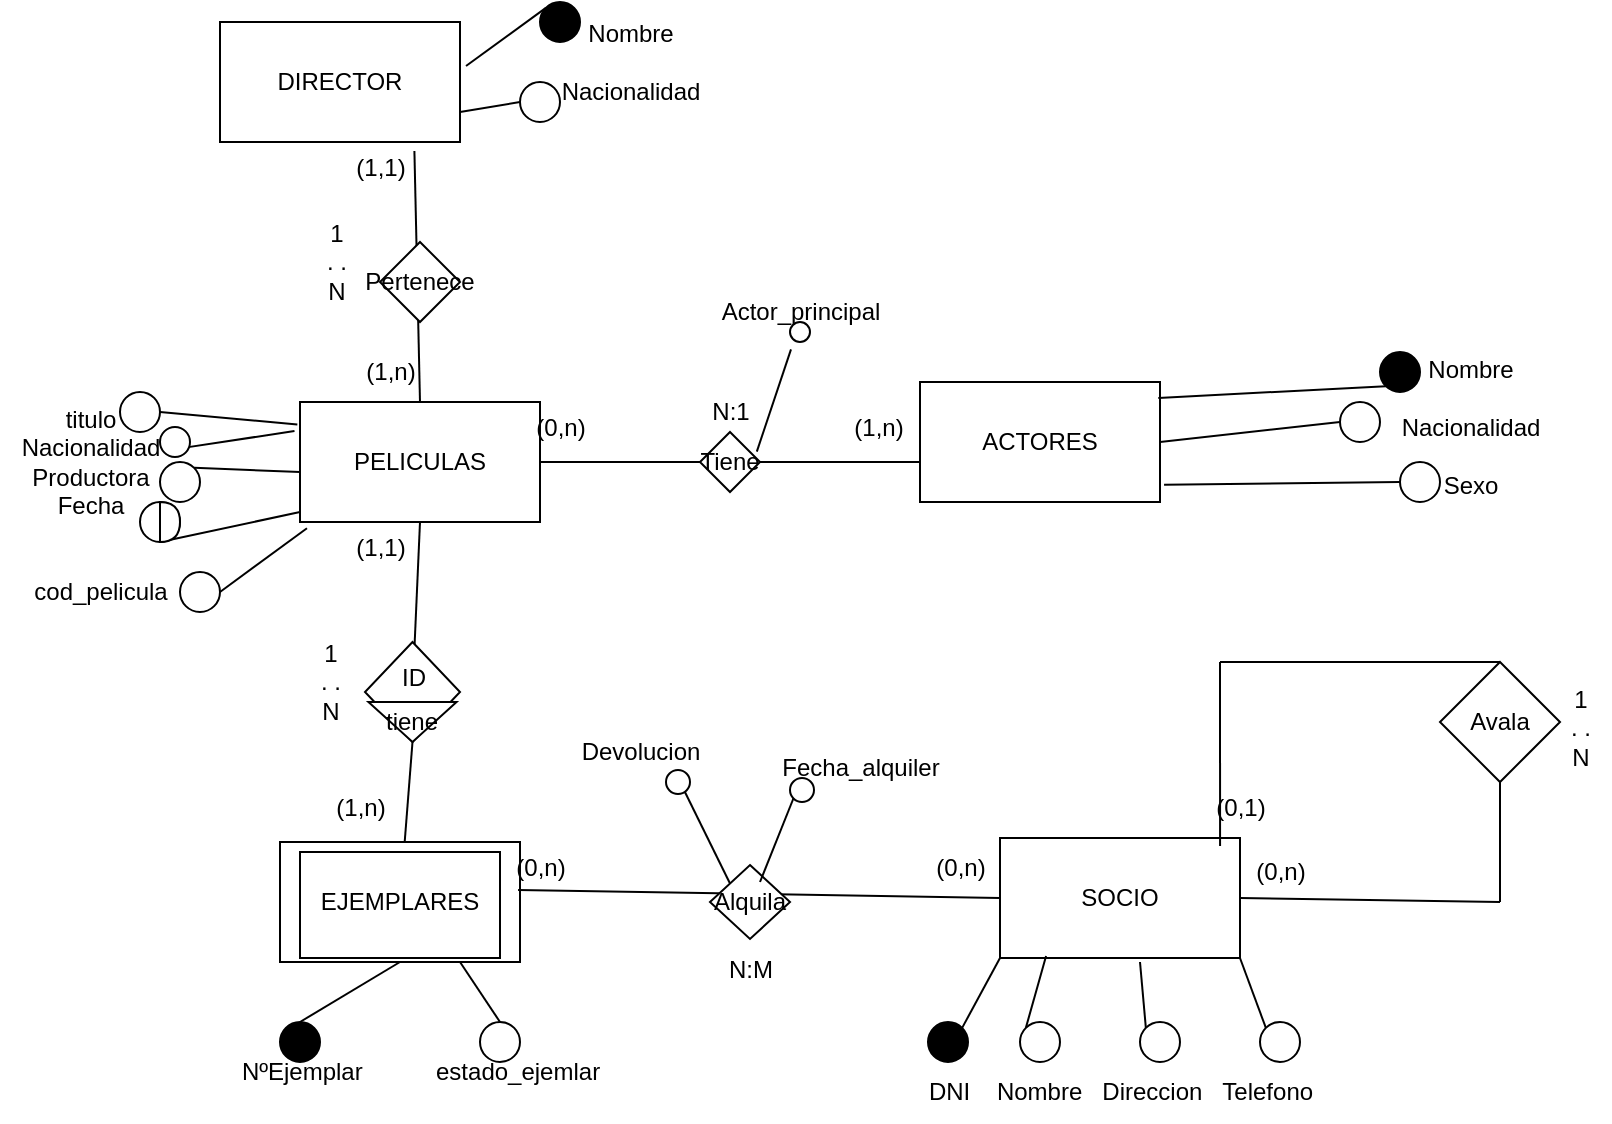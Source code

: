 <mxfile version="24.7.16">
  <diagram name="Página-1" id="RYaDu93JRH5T1yxg-O5U">
    <mxGraphModel dx="1134" dy="1034" grid="1" gridSize="10" guides="1" tooltips="1" connect="1" arrows="1" fold="1" page="1" pageScale="1" pageWidth="827" pageHeight="1169" math="0" shadow="0">
      <root>
        <mxCell id="0" />
        <mxCell id="1" parent="0" />
        <mxCell id="RigSfvIxKnmACGcDbRm8-1" value="PELICULAS" style="whiteSpace=wrap;html=1;" vertex="1" parent="1">
          <mxGeometry x="150" y="220" width="120" height="60" as="geometry" />
        </mxCell>
        <mxCell id="RigSfvIxKnmACGcDbRm8-3" value="DIRECTOR" style="whiteSpace=wrap;html=1;" vertex="1" parent="1">
          <mxGeometry x="110" y="30" width="120" height="60" as="geometry" />
        </mxCell>
        <mxCell id="RigSfvIxKnmACGcDbRm8-4" value="EJEMPLARES" style="whiteSpace=wrap;html=1;" vertex="1" parent="1">
          <mxGeometry x="140" y="440" width="120" height="60" as="geometry" />
        </mxCell>
        <mxCell id="RigSfvIxKnmACGcDbRm8-5" value="SOCIO" style="whiteSpace=wrap;html=1;" vertex="1" parent="1">
          <mxGeometry x="500" y="438" width="120" height="60" as="geometry" />
        </mxCell>
        <mxCell id="RigSfvIxKnmACGcDbRm8-6" value="ACTORES" style="whiteSpace=wrap;html=1;" vertex="1" parent="1">
          <mxGeometry x="460" y="210" width="120" height="60" as="geometry" />
        </mxCell>
        <mxCell id="RigSfvIxKnmACGcDbRm8-7" value="titulo&lt;div&gt;Nacionalidad&lt;/div&gt;&lt;div&gt;Productora&lt;/div&gt;&lt;div&gt;Fecha&lt;/div&gt;" style="text;html=1;align=center;verticalAlign=middle;resizable=0;points=[];autosize=1;strokeColor=none;fillColor=none;" vertex="1" parent="1">
          <mxGeometry y="215" width="90" height="70" as="geometry" />
        </mxCell>
        <mxCell id="RigSfvIxKnmACGcDbRm8-8" value="" style="endArrow=none;html=1;rounded=0;entryX=-0.023;entryY=0.242;entryDx=0;entryDy=0;entryPerimeter=0;" edge="1" parent="1" source="RigSfvIxKnmACGcDbRm8-7" target="RigSfvIxKnmACGcDbRm8-1">
          <mxGeometry width="50" height="50" relative="1" as="geometry">
            <mxPoint x="60" y="300" as="sourcePoint" />
            <mxPoint x="110" y="250" as="targetPoint" />
          </mxGeometry>
        </mxCell>
        <mxCell id="RigSfvIxKnmACGcDbRm8-9" value="" style="ellipse;whiteSpace=wrap;html=1;aspect=fixed;strokeColor=#000000;fillColor=#FFFFFF;" vertex="1" parent="1">
          <mxGeometry x="60" y="215" width="20" height="20" as="geometry" />
        </mxCell>
        <mxCell id="RigSfvIxKnmACGcDbRm8-10" value="" style="ellipse;whiteSpace=wrap;html=1;aspect=fixed;" vertex="1" parent="1">
          <mxGeometry x="80" y="232.5" width="15" height="15" as="geometry" />
        </mxCell>
        <mxCell id="RigSfvIxKnmACGcDbRm8-11" value="" style="ellipse;whiteSpace=wrap;html=1;aspect=fixed;" vertex="1" parent="1">
          <mxGeometry x="80" y="250" width="20" height="20" as="geometry" />
        </mxCell>
        <mxCell id="RigSfvIxKnmACGcDbRm8-12" value="" style="ellipse;whiteSpace=wrap;html=1;aspect=fixed;" vertex="1" parent="1">
          <mxGeometry x="70" y="270" width="20" height="20" as="geometry" />
        </mxCell>
        <mxCell id="RigSfvIxKnmACGcDbRm8-13" value="" style="endArrow=none;html=1;rounded=0;entryX=-0.011;entryY=0.187;entryDx=0;entryDy=0;entryPerimeter=0;exitX=1;exitY=0.5;exitDx=0;exitDy=0;" edge="1" parent="1" source="RigSfvIxKnmACGcDbRm8-9" target="RigSfvIxKnmACGcDbRm8-1">
          <mxGeometry width="50" height="50" relative="1" as="geometry">
            <mxPoint x="100" y="253" as="sourcePoint" />
            <mxPoint x="157" y="245" as="targetPoint" />
          </mxGeometry>
        </mxCell>
        <mxCell id="RigSfvIxKnmACGcDbRm8-14" value="" style="endArrow=none;html=1;rounded=0;exitX=1;exitY=0;exitDx=0;exitDy=0;" edge="1" parent="1" source="RigSfvIxKnmACGcDbRm8-11">
          <mxGeometry width="50" height="50" relative="1" as="geometry">
            <mxPoint x="110" y="263" as="sourcePoint" />
            <mxPoint x="150" y="255" as="targetPoint" />
          </mxGeometry>
        </mxCell>
        <mxCell id="RigSfvIxKnmACGcDbRm8-16" value="" style="endArrow=none;html=1;rounded=0;exitX=0.5;exitY=1;exitDx=0;exitDy=0;" edge="1" parent="1" source="RigSfvIxKnmACGcDbRm8-12">
          <mxGeometry width="50" height="50" relative="1" as="geometry">
            <mxPoint x="130" y="283" as="sourcePoint" />
            <mxPoint x="150" y="275" as="targetPoint" />
          </mxGeometry>
        </mxCell>
        <mxCell id="RigSfvIxKnmACGcDbRm8-17" value="" style="shape=or;whiteSpace=wrap;html=1;fillColor=#FFFFFF;" vertex="1" parent="1">
          <mxGeometry x="80" y="270" width="10" height="20" as="geometry" />
        </mxCell>
        <mxCell id="RigSfvIxKnmACGcDbRm8-19" value="Nombre&lt;div&gt;&lt;span style=&quot;background-color: initial;&quot;&gt;&lt;br&gt;&lt;/span&gt;&lt;/div&gt;&lt;div&gt;&lt;span style=&quot;background-color: initial;&quot;&gt;Nacionalidad&lt;/span&gt;&lt;/div&gt;&lt;div&gt;&lt;br&gt;&lt;div&gt;Sexo&lt;/div&gt;&lt;/div&gt;&lt;div&gt;&lt;br&gt;&lt;/div&gt;" style="text;html=1;align=center;verticalAlign=middle;resizable=0;points=[];autosize=1;strokeColor=none;fillColor=none;" vertex="1" parent="1">
          <mxGeometry x="690" y="190" width="90" height="100" as="geometry" />
        </mxCell>
        <mxCell id="RigSfvIxKnmACGcDbRm8-20" value="" style="endArrow=none;html=1;rounded=0;exitX=0.993;exitY=0.133;exitDx=0;exitDy=0;exitPerimeter=0;entryX=0;entryY=1;entryDx=0;entryDy=0;" edge="1" parent="1" source="RigSfvIxKnmACGcDbRm8-6" target="RigSfvIxKnmACGcDbRm8-21">
          <mxGeometry width="50" height="50" relative="1" as="geometry">
            <mxPoint x="570" y="330" as="sourcePoint" />
            <mxPoint x="640" y="218" as="targetPoint" />
          </mxGeometry>
        </mxCell>
        <mxCell id="RigSfvIxKnmACGcDbRm8-21" value="" style="ellipse;whiteSpace=wrap;html=1;aspect=fixed;fillColor=#000000;" vertex="1" parent="1">
          <mxGeometry x="690" y="195" width="20" height="20" as="geometry" />
        </mxCell>
        <mxCell id="RigSfvIxKnmACGcDbRm8-22" value="" style="ellipse;whiteSpace=wrap;html=1;aspect=fixed;" vertex="1" parent="1">
          <mxGeometry x="670" y="220" width="20" height="20" as="geometry" />
        </mxCell>
        <mxCell id="RigSfvIxKnmACGcDbRm8-23" value="" style="ellipse;whiteSpace=wrap;html=1;aspect=fixed;" vertex="1" parent="1">
          <mxGeometry x="700" y="250" width="20" height="20" as="geometry" />
        </mxCell>
        <mxCell id="RigSfvIxKnmACGcDbRm8-24" value="" style="endArrow=none;html=1;rounded=0;exitX=1;exitY=0.5;exitDx=0;exitDy=0;entryX=0;entryY=0.5;entryDx=0;entryDy=0;" edge="1" parent="1" source="RigSfvIxKnmACGcDbRm8-6" target="RigSfvIxKnmACGcDbRm8-22">
          <mxGeometry width="50" height="50" relative="1" as="geometry">
            <mxPoint x="589" y="228" as="sourcePoint" />
            <mxPoint x="703" y="222" as="targetPoint" />
          </mxGeometry>
        </mxCell>
        <mxCell id="RigSfvIxKnmACGcDbRm8-25" value="" style="endArrow=none;html=1;rounded=0;exitX=1.017;exitY=0.857;exitDx=0;exitDy=0;exitPerimeter=0;entryX=0;entryY=0.5;entryDx=0;entryDy=0;" edge="1" parent="1" source="RigSfvIxKnmACGcDbRm8-6" target="RigSfvIxKnmACGcDbRm8-23">
          <mxGeometry width="50" height="50" relative="1" as="geometry">
            <mxPoint x="599" y="238" as="sourcePoint" />
            <mxPoint x="713" y="232" as="targetPoint" />
          </mxGeometry>
        </mxCell>
        <mxCell id="RigSfvIxKnmACGcDbRm8-26" value="" style="endArrow=none;html=1;rounded=0;exitX=1;exitY=0.5;exitDx=0;exitDy=0;entryX=0;entryY=0.667;entryDx=0;entryDy=0;entryPerimeter=0;" edge="1" parent="1" source="RigSfvIxKnmACGcDbRm8-27" target="RigSfvIxKnmACGcDbRm8-6">
          <mxGeometry width="50" height="50" relative="1" as="geometry">
            <mxPoint x="250" y="230" as="sourcePoint" />
            <mxPoint x="300" y="180" as="targetPoint" />
          </mxGeometry>
        </mxCell>
        <mxCell id="RigSfvIxKnmACGcDbRm8-28" value="" style="endArrow=none;html=1;rounded=0;exitX=1;exitY=0.5;exitDx=0;exitDy=0;entryX=0;entryY=0.5;entryDx=0;entryDy=0;" edge="1" parent="1" source="RigSfvIxKnmACGcDbRm8-1" target="RigSfvIxKnmACGcDbRm8-27">
          <mxGeometry width="50" height="50" relative="1" as="geometry">
            <mxPoint x="270" y="250" as="sourcePoint" />
            <mxPoint x="460" y="250" as="targetPoint" />
          </mxGeometry>
        </mxCell>
        <mxCell id="RigSfvIxKnmACGcDbRm8-27" value="Tiene" style="rhombus;whiteSpace=wrap;html=1;" vertex="1" parent="1">
          <mxGeometry x="350" y="235" width="30" height="30" as="geometry" />
        </mxCell>
        <mxCell id="RigSfvIxKnmACGcDbRm8-29" value="" style="endArrow=none;html=1;rounded=0;exitX=0.947;exitY=0.327;exitDx=0;exitDy=0;exitPerimeter=0;entryX=0.455;entryY=1.122;entryDx=0;entryDy=0;entryPerimeter=0;" edge="1" parent="1" source="RigSfvIxKnmACGcDbRm8-27" target="RigSfvIxKnmACGcDbRm8-31">
          <mxGeometry width="50" height="50" relative="1" as="geometry">
            <mxPoint x="390" y="260" as="sourcePoint" />
            <mxPoint x="390" y="220" as="targetPoint" />
          </mxGeometry>
        </mxCell>
        <mxCell id="RigSfvIxKnmACGcDbRm8-30" value="" style="ellipse;whiteSpace=wrap;html=1;aspect=fixed;" vertex="1" parent="1">
          <mxGeometry x="395" y="180" width="10" height="10" as="geometry" />
        </mxCell>
        <mxCell id="RigSfvIxKnmACGcDbRm8-31" value="Actor_principal" style="text;html=1;align=center;verticalAlign=middle;resizable=0;points=[];autosize=1;strokeColor=none;fillColor=none;" vertex="1" parent="1">
          <mxGeometry x="350" y="160" width="100" height="30" as="geometry" />
        </mxCell>
        <mxCell id="RigSfvIxKnmACGcDbRm8-32" value="(0,n)" style="text;html=1;align=center;verticalAlign=middle;resizable=0;points=[];autosize=1;strokeColor=none;fillColor=none;" vertex="1" parent="1">
          <mxGeometry x="255" y="218" width="50" height="30" as="geometry" />
        </mxCell>
        <mxCell id="RigSfvIxKnmACGcDbRm8-33" value="(1,n)" style="text;html=1;align=center;verticalAlign=middle;resizable=0;points=[];autosize=1;strokeColor=none;fillColor=none;" vertex="1" parent="1">
          <mxGeometry x="414" y="218" width="50" height="30" as="geometry" />
        </mxCell>
        <mxCell id="RigSfvIxKnmACGcDbRm8-34" value="N:1" style="text;html=1;align=center;verticalAlign=middle;resizable=0;points=[];autosize=1;strokeColor=none;fillColor=none;" vertex="1" parent="1">
          <mxGeometry x="345" y="210" width="40" height="30" as="geometry" />
        </mxCell>
        <mxCell id="RigSfvIxKnmACGcDbRm8-36" value="Nombre&lt;div&gt;&lt;br&gt;&lt;/div&gt;&lt;div&gt;Nacionalidad&lt;/div&gt;" style="text;html=1;align=center;verticalAlign=middle;resizable=0;points=[];autosize=1;strokeColor=none;fillColor=none;" vertex="1" parent="1">
          <mxGeometry x="270" y="20" width="90" height="60" as="geometry" />
        </mxCell>
        <mxCell id="RigSfvIxKnmACGcDbRm8-37" value="" style="ellipse;whiteSpace=wrap;html=1;aspect=fixed;fillColor=#000000;" vertex="1" parent="1">
          <mxGeometry x="270" y="20" width="20" height="20" as="geometry" />
        </mxCell>
        <mxCell id="RigSfvIxKnmACGcDbRm8-38" value="" style="ellipse;whiteSpace=wrap;html=1;aspect=fixed;" vertex="1" parent="1">
          <mxGeometry x="260" y="60" width="20" height="20" as="geometry" />
        </mxCell>
        <mxCell id="RigSfvIxKnmACGcDbRm8-41" value="" style="endArrow=none;html=1;rounded=0;exitX=1;exitY=0.75;exitDx=0;exitDy=0;entryX=0;entryY=0.5;entryDx=0;entryDy=0;" edge="1" parent="1" source="RigSfvIxKnmACGcDbRm8-3" target="RigSfvIxKnmACGcDbRm8-38">
          <mxGeometry width="50" height="50" relative="1" as="geometry">
            <mxPoint x="320" y="230" as="sourcePoint" />
            <mxPoint x="370" y="180" as="targetPoint" />
          </mxGeometry>
        </mxCell>
        <mxCell id="RigSfvIxKnmACGcDbRm8-42" value="" style="endArrow=none;html=1;rounded=0;exitX=1.025;exitY=0.367;exitDx=0;exitDy=0;entryX=0;entryY=0;entryDx=0;entryDy=0;exitPerimeter=0;" edge="1" parent="1" source="RigSfvIxKnmACGcDbRm8-3" target="RigSfvIxKnmACGcDbRm8-37">
          <mxGeometry width="50" height="50" relative="1" as="geometry">
            <mxPoint x="240" y="85" as="sourcePoint" />
            <mxPoint x="270" y="80" as="targetPoint" />
          </mxGeometry>
        </mxCell>
        <mxCell id="RigSfvIxKnmACGcDbRm8-43" value="" style="endArrow=none;html=1;rounded=0;entryX=0.81;entryY=1.075;entryDx=0;entryDy=0;entryPerimeter=0;exitX=0.5;exitY=0;exitDx=0;exitDy=0;" edge="1" parent="1" source="RigSfvIxKnmACGcDbRm8-1" target="RigSfvIxKnmACGcDbRm8-3">
          <mxGeometry width="50" height="50" relative="1" as="geometry">
            <mxPoint x="320" y="270" as="sourcePoint" />
            <mxPoint x="370" y="220" as="targetPoint" />
          </mxGeometry>
        </mxCell>
        <mxCell id="RigSfvIxKnmACGcDbRm8-44" value="Pertenece" style="rhombus;whiteSpace=wrap;html=1;" vertex="1" parent="1">
          <mxGeometry x="190" y="140" width="40" height="40" as="geometry" />
        </mxCell>
        <mxCell id="RigSfvIxKnmACGcDbRm8-45" value="(1,n)" style="text;html=1;align=center;verticalAlign=middle;resizable=0;points=[];autosize=1;strokeColor=none;fillColor=none;" vertex="1" parent="1">
          <mxGeometry x="170" y="190" width="50" height="30" as="geometry" />
        </mxCell>
        <mxCell id="RigSfvIxKnmACGcDbRm8-46" value="(1,1)" style="text;html=1;align=center;verticalAlign=middle;resizable=0;points=[];autosize=1;strokeColor=none;fillColor=none;" vertex="1" parent="1">
          <mxGeometry x="165" y="88" width="50" height="30" as="geometry" />
        </mxCell>
        <mxCell id="RigSfvIxKnmACGcDbRm8-47" value="1&lt;div&gt;. .&lt;/div&gt;&lt;div&gt;N&lt;/div&gt;" style="text;html=1;align=center;verticalAlign=middle;resizable=0;points=[];autosize=1;strokeColor=none;fillColor=none;" vertex="1" parent="1">
          <mxGeometry x="152.5" y="120" width="30" height="60" as="geometry" />
        </mxCell>
        <mxCell id="RigSfvIxKnmACGcDbRm8-48" value="NºEjemplar&amp;nbsp; &amp;nbsp; &amp;nbsp; &amp;nbsp; &amp;nbsp; &amp;nbsp;estado_ejemlar" style="text;html=1;align=center;verticalAlign=middle;resizable=0;points=[];autosize=1;strokeColor=none;fillColor=none;" vertex="1" parent="1">
          <mxGeometry x="110" y="540" width="200" height="30" as="geometry" />
        </mxCell>
        <mxCell id="RigSfvIxKnmACGcDbRm8-49" value="" style="ellipse;whiteSpace=wrap;html=1;aspect=fixed;fillColor=#000000;" vertex="1" parent="1">
          <mxGeometry x="140" y="530" width="20" height="20" as="geometry" />
        </mxCell>
        <mxCell id="RigSfvIxKnmACGcDbRm8-51" value="" style="ellipse;whiteSpace=wrap;html=1;aspect=fixed;" vertex="1" parent="1">
          <mxGeometry x="240" y="530" width="20" height="20" as="geometry" />
        </mxCell>
        <mxCell id="RigSfvIxKnmACGcDbRm8-52" value="" style="endArrow=none;html=1;rounded=0;entryX=0.5;entryY=1;entryDx=0;entryDy=0;exitX=0.5;exitY=0;exitDx=0;exitDy=0;" edge="1" parent="1" source="RigSfvIxKnmACGcDbRm8-49" target="RigSfvIxKnmACGcDbRm8-4">
          <mxGeometry width="50" height="50" relative="1" as="geometry">
            <mxPoint x="370" y="550" as="sourcePoint" />
            <mxPoint x="420" y="500" as="targetPoint" />
          </mxGeometry>
        </mxCell>
        <mxCell id="RigSfvIxKnmACGcDbRm8-53" value="" style="endArrow=none;html=1;rounded=0;entryX=0.75;entryY=1;entryDx=0;entryDy=0;exitX=0.5;exitY=0;exitDx=0;exitDy=0;" edge="1" parent="1" source="RigSfvIxKnmACGcDbRm8-51" target="RigSfvIxKnmACGcDbRm8-4">
          <mxGeometry width="50" height="50" relative="1" as="geometry">
            <mxPoint x="160" y="540" as="sourcePoint" />
            <mxPoint x="210" y="510" as="targetPoint" />
          </mxGeometry>
        </mxCell>
        <mxCell id="RigSfvIxKnmACGcDbRm8-54" value="" style="endArrow=none;html=1;rounded=0;entryX=0.5;entryY=1;entryDx=0;entryDy=0;" edge="1" parent="1" source="RigSfvIxKnmACGcDbRm8-55" target="RigSfvIxKnmACGcDbRm8-1">
          <mxGeometry width="50" height="50" relative="1" as="geometry">
            <mxPoint x="330" y="530" as="sourcePoint" />
            <mxPoint x="380" y="480" as="targetPoint" />
          </mxGeometry>
        </mxCell>
        <mxCell id="RigSfvIxKnmACGcDbRm8-56" value="" style="endArrow=none;html=1;rounded=0;entryX=0.5;entryY=1;entryDx=0;entryDy=0;" edge="1" parent="1" source="RigSfvIxKnmACGcDbRm8-4" target="RigSfvIxKnmACGcDbRm8-55">
          <mxGeometry width="50" height="50" relative="1" as="geometry">
            <mxPoint x="202" y="440" as="sourcePoint" />
            <mxPoint x="210" y="280" as="targetPoint" />
          </mxGeometry>
        </mxCell>
        <mxCell id="RigSfvIxKnmACGcDbRm8-55" value="ID&lt;div&gt;&lt;br&gt;&lt;/div&gt;" style="rhombus;whiteSpace=wrap;html=1;" vertex="1" parent="1">
          <mxGeometry x="182.5" y="340" width="47.5" height="50" as="geometry" />
        </mxCell>
        <mxCell id="RigSfvIxKnmACGcDbRm8-57" value="(1,n)" style="text;html=1;align=center;verticalAlign=middle;resizable=0;points=[];autosize=1;strokeColor=none;fillColor=none;" vertex="1" parent="1">
          <mxGeometry x="155" y="408" width="50" height="30" as="geometry" />
        </mxCell>
        <mxCell id="RigSfvIxKnmACGcDbRm8-58" value="(1,1)" style="text;html=1;align=center;verticalAlign=middle;resizable=0;points=[];autosize=1;strokeColor=none;fillColor=none;" vertex="1" parent="1">
          <mxGeometry x="165" y="278" width="50" height="30" as="geometry" />
        </mxCell>
        <mxCell id="RigSfvIxKnmACGcDbRm8-59" value="1&lt;div&gt;. .&lt;br&gt;N&lt;/div&gt;" style="text;html=1;align=center;verticalAlign=middle;resizable=0;points=[];autosize=1;strokeColor=none;fillColor=none;" vertex="1" parent="1">
          <mxGeometry x="150" y="330" width="30" height="60" as="geometry" />
        </mxCell>
        <mxCell id="RigSfvIxKnmACGcDbRm8-60" value="DNI&amp;nbsp; &amp;nbsp; Nombre&amp;nbsp; &amp;nbsp;Direccion&amp;nbsp; &amp;nbsp;Telefono" style="text;html=1;align=center;verticalAlign=middle;resizable=0;points=[];autosize=1;strokeColor=none;fillColor=none;" vertex="1" parent="1">
          <mxGeometry x="450" y="550" width="220" height="30" as="geometry" />
        </mxCell>
        <mxCell id="RigSfvIxKnmACGcDbRm8-61" value="" style="ellipse;whiteSpace=wrap;html=1;aspect=fixed;fillColor=#000000;" vertex="1" parent="1">
          <mxGeometry x="464" y="530" width="20" height="20" as="geometry" />
        </mxCell>
        <mxCell id="RigSfvIxKnmACGcDbRm8-62" value="" style="ellipse;whiteSpace=wrap;html=1;aspect=fixed;" vertex="1" parent="1">
          <mxGeometry x="510" y="530" width="20" height="20" as="geometry" />
        </mxCell>
        <mxCell id="RigSfvIxKnmACGcDbRm8-63" value="" style="ellipse;whiteSpace=wrap;html=1;aspect=fixed;" vertex="1" parent="1">
          <mxGeometry x="570" y="530" width="20" height="20" as="geometry" />
        </mxCell>
        <mxCell id="RigSfvIxKnmACGcDbRm8-64" value="" style="ellipse;whiteSpace=wrap;html=1;aspect=fixed;" vertex="1" parent="1">
          <mxGeometry x="630" y="530" width="20" height="20" as="geometry" />
        </mxCell>
        <mxCell id="RigSfvIxKnmACGcDbRm8-65" value="" style="endArrow=none;html=1;rounded=0;entryX=0;entryY=1;entryDx=0;entryDy=0;exitX=1;exitY=0;exitDx=0;exitDy=0;" edge="1" parent="1" source="RigSfvIxKnmACGcDbRm8-61" target="RigSfvIxKnmACGcDbRm8-5">
          <mxGeometry width="50" height="50" relative="1" as="geometry">
            <mxPoint x="330" y="530" as="sourcePoint" />
            <mxPoint x="380" y="480" as="targetPoint" />
          </mxGeometry>
        </mxCell>
        <mxCell id="RigSfvIxKnmACGcDbRm8-66" value="" style="endArrow=none;html=1;rounded=0;entryX=0.192;entryY=0.983;entryDx=0;entryDy=0;exitX=0;exitY=0;exitDx=0;exitDy=0;entryPerimeter=0;" edge="1" parent="1" source="RigSfvIxKnmACGcDbRm8-62" target="RigSfvIxKnmACGcDbRm8-5">
          <mxGeometry width="50" height="50" relative="1" as="geometry">
            <mxPoint x="491" y="543" as="sourcePoint" />
            <mxPoint x="510" y="508" as="targetPoint" />
          </mxGeometry>
        </mxCell>
        <mxCell id="RigSfvIxKnmACGcDbRm8-67" value="" style="endArrow=none;html=1;rounded=0;exitX=0;exitY=0;exitDx=0;exitDy=0;" edge="1" parent="1" source="RigSfvIxKnmACGcDbRm8-63">
          <mxGeometry width="50" height="50" relative="1" as="geometry">
            <mxPoint x="501" y="553" as="sourcePoint" />
            <mxPoint x="570" y="500" as="targetPoint" />
          </mxGeometry>
        </mxCell>
        <mxCell id="RigSfvIxKnmACGcDbRm8-68" value="" style="endArrow=none;html=1;rounded=0;entryX=1;entryY=1;entryDx=0;entryDy=0;exitX=0;exitY=0;exitDx=0;exitDy=0;" edge="1" parent="1" source="RigSfvIxKnmACGcDbRm8-64" target="RigSfvIxKnmACGcDbRm8-5">
          <mxGeometry width="50" height="50" relative="1" as="geometry">
            <mxPoint x="630" y="520" as="sourcePoint" />
            <mxPoint x="530" y="528" as="targetPoint" />
          </mxGeometry>
        </mxCell>
        <mxCell id="RigSfvIxKnmACGcDbRm8-69" value="" style="endArrow=none;html=1;rounded=0;entryX=0;entryY=0.5;entryDx=0;entryDy=0;exitX=0.992;exitY=0.4;exitDx=0;exitDy=0;exitPerimeter=0;" edge="1" parent="1" source="RigSfvIxKnmACGcDbRm8-4" target="RigSfvIxKnmACGcDbRm8-5">
          <mxGeometry width="50" height="50" relative="1" as="geometry">
            <mxPoint x="330" y="530" as="sourcePoint" />
            <mxPoint x="380" y="480" as="targetPoint" />
          </mxGeometry>
        </mxCell>
        <mxCell id="RigSfvIxKnmACGcDbRm8-70" value="Alquila" style="rhombus;whiteSpace=wrap;html=1;" vertex="1" parent="1">
          <mxGeometry x="355" y="451.5" width="40" height="37" as="geometry" />
        </mxCell>
        <mxCell id="RigSfvIxKnmACGcDbRm8-71" value="" style="endArrow=none;html=1;rounded=0;" edge="1" parent="1">
          <mxGeometry width="50" height="50" relative="1" as="geometry">
            <mxPoint x="400" y="410" as="sourcePoint" />
            <mxPoint x="380" y="460" as="targetPoint" />
          </mxGeometry>
        </mxCell>
        <mxCell id="RigSfvIxKnmACGcDbRm8-72" value="Fecha_alquiler&lt;div&gt;&lt;br&gt;&lt;/div&gt;" style="text;html=1;align=center;verticalAlign=middle;resizable=0;points=[];autosize=1;strokeColor=none;fillColor=none;" vertex="1" parent="1">
          <mxGeometry x="380" y="390" width="100" height="40" as="geometry" />
        </mxCell>
        <mxCell id="RigSfvIxKnmACGcDbRm8-73" value="" style="endArrow=none;html=1;rounded=0;entryX=0;entryY=0;entryDx=0;entryDy=0;" edge="1" parent="1" target="RigSfvIxKnmACGcDbRm8-70">
          <mxGeometry width="50" height="50" relative="1" as="geometry">
            <mxPoint x="340" y="410" as="sourcePoint" />
            <mxPoint x="390" y="470" as="targetPoint" />
          </mxGeometry>
        </mxCell>
        <mxCell id="RigSfvIxKnmACGcDbRm8-74" value="Devolucion" style="text;html=1;align=center;verticalAlign=middle;resizable=0;points=[];autosize=1;strokeColor=none;fillColor=none;" vertex="1" parent="1">
          <mxGeometry x="280" y="380" width="80" height="30" as="geometry" />
        </mxCell>
        <mxCell id="RigSfvIxKnmACGcDbRm8-75" value="" style="ellipse;whiteSpace=wrap;html=1;aspect=fixed;" vertex="1" parent="1">
          <mxGeometry x="395" y="408" width="12" height="12" as="geometry" />
        </mxCell>
        <mxCell id="RigSfvIxKnmACGcDbRm8-77" value="" style="ellipse;whiteSpace=wrap;html=1;aspect=fixed;" vertex="1" parent="1">
          <mxGeometry x="333" y="404" width="12" height="12" as="geometry" />
        </mxCell>
        <mxCell id="RigSfvIxKnmACGcDbRm8-78" value="(0,n)" style="text;html=1;align=center;verticalAlign=middle;resizable=0;points=[];autosize=1;strokeColor=none;fillColor=none;" vertex="1" parent="1">
          <mxGeometry x="245" y="438" width="50" height="30" as="geometry" />
        </mxCell>
        <mxCell id="RigSfvIxKnmACGcDbRm8-79" value="(0,n)" style="text;html=1;align=center;verticalAlign=middle;resizable=0;points=[];autosize=1;strokeColor=none;fillColor=none;" vertex="1" parent="1">
          <mxGeometry x="455" y="438" width="50" height="30" as="geometry" />
        </mxCell>
        <mxCell id="RigSfvIxKnmACGcDbRm8-80" value="N:M" style="text;html=1;align=center;verticalAlign=middle;resizable=0;points=[];autosize=1;strokeColor=none;fillColor=none;" vertex="1" parent="1">
          <mxGeometry x="350" y="488.5" width="50" height="30" as="geometry" />
        </mxCell>
        <mxCell id="RigSfvIxKnmACGcDbRm8-81" value="cod_pelicula" style="text;html=1;align=center;verticalAlign=middle;resizable=0;points=[];autosize=1;strokeColor=none;fillColor=none;" vertex="1" parent="1">
          <mxGeometry x="5" y="300" width="90" height="30" as="geometry" />
        </mxCell>
        <mxCell id="RigSfvIxKnmACGcDbRm8-82" value="" style="ellipse;whiteSpace=wrap;html=1;aspect=fixed;" vertex="1" parent="1">
          <mxGeometry x="90" y="305" width="20" height="20" as="geometry" />
        </mxCell>
        <mxCell id="RigSfvIxKnmACGcDbRm8-83" value="" style="endArrow=none;html=1;rounded=0;entryX=0.029;entryY=1.052;entryDx=0;entryDy=0;entryPerimeter=0;exitX=1;exitY=0.5;exitDx=0;exitDy=0;" edge="1" parent="1" source="RigSfvIxKnmACGcDbRm8-82" target="RigSfvIxKnmACGcDbRm8-1">
          <mxGeometry width="50" height="50" relative="1" as="geometry">
            <mxPoint x="110" y="350" as="sourcePoint" />
            <mxPoint x="160" y="300" as="targetPoint" />
          </mxGeometry>
        </mxCell>
        <mxCell id="RigSfvIxKnmACGcDbRm8-84" value="" style="whiteSpace=wrap;html=1;fillColor=none;" vertex="1" parent="1">
          <mxGeometry x="150" y="445" width="100" height="53" as="geometry" />
        </mxCell>
        <mxCell id="RigSfvIxKnmACGcDbRm8-86" value="" style="endArrow=none;html=1;rounded=0;exitX=0.917;exitY=0.067;exitDx=0;exitDy=0;exitPerimeter=0;" edge="1" parent="1" source="RigSfvIxKnmACGcDbRm8-5">
          <mxGeometry width="50" height="50" relative="1" as="geometry">
            <mxPoint x="570" y="430" as="sourcePoint" />
            <mxPoint x="610" y="350" as="targetPoint" />
          </mxGeometry>
        </mxCell>
        <mxCell id="RigSfvIxKnmACGcDbRm8-87" value="" style="endArrow=none;html=1;rounded=0;" edge="1" parent="1">
          <mxGeometry width="50" height="50" relative="1" as="geometry">
            <mxPoint x="610" y="350" as="sourcePoint" />
            <mxPoint x="750" y="350" as="targetPoint" />
          </mxGeometry>
        </mxCell>
        <mxCell id="RigSfvIxKnmACGcDbRm8-91" value="Avala" style="rhombus;whiteSpace=wrap;html=1;" vertex="1" parent="1">
          <mxGeometry x="720" y="350" width="60" height="60" as="geometry" />
        </mxCell>
        <mxCell id="RigSfvIxKnmACGcDbRm8-93" value="" style="endArrow=none;html=1;rounded=0;exitX=1;exitY=0.5;exitDx=0;exitDy=0;" edge="1" parent="1" source="RigSfvIxKnmACGcDbRm8-5">
          <mxGeometry width="50" height="50" relative="1" as="geometry">
            <mxPoint x="570" y="430" as="sourcePoint" />
            <mxPoint x="750" y="470" as="targetPoint" />
          </mxGeometry>
        </mxCell>
        <mxCell id="RigSfvIxKnmACGcDbRm8-96" value="" style="endArrow=none;html=1;rounded=0;" edge="1" parent="1" target="RigSfvIxKnmACGcDbRm8-91">
          <mxGeometry width="50" height="50" relative="1" as="geometry">
            <mxPoint x="750" y="470" as="sourcePoint" />
            <mxPoint x="620" y="380" as="targetPoint" />
          </mxGeometry>
        </mxCell>
        <mxCell id="RigSfvIxKnmACGcDbRm8-97" value="tiene" style="triangle;whiteSpace=wrap;html=1;direction=south;" vertex="1" parent="1">
          <mxGeometry x="184.22" y="370" width="44.06" height="20" as="geometry" />
        </mxCell>
        <mxCell id="RigSfvIxKnmACGcDbRm8-98" value="(0,n)" style="text;html=1;align=center;verticalAlign=middle;resizable=0;points=[];autosize=1;strokeColor=none;fillColor=none;" vertex="1" parent="1">
          <mxGeometry x="615" y="440" width="50" height="30" as="geometry" />
        </mxCell>
        <mxCell id="RigSfvIxKnmACGcDbRm8-99" value="(0,1)" style="text;html=1;align=center;verticalAlign=middle;resizable=0;points=[];autosize=1;strokeColor=none;fillColor=none;" vertex="1" parent="1">
          <mxGeometry x="595" y="408" width="50" height="30" as="geometry" />
        </mxCell>
        <mxCell id="RigSfvIxKnmACGcDbRm8-100" value="1&lt;div&gt;. .&lt;/div&gt;&lt;div&gt;N&lt;/div&gt;" style="text;html=1;align=center;verticalAlign=middle;resizable=0;points=[];autosize=1;strokeColor=none;fillColor=none;" vertex="1" parent="1">
          <mxGeometry x="775" y="353" width="30" height="60" as="geometry" />
        </mxCell>
      </root>
    </mxGraphModel>
  </diagram>
</mxfile>
